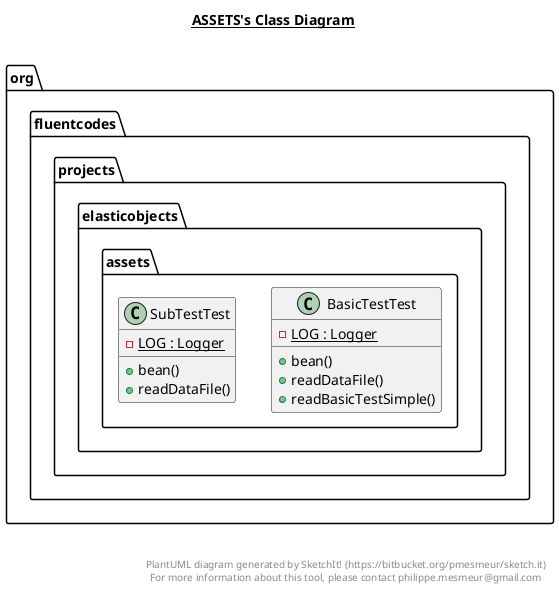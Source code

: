 @startuml

title __ASSETS's Class Diagram__\n

  package org.fluentcodes.projects.elasticobjects {
    package org.fluentcodes.projects.elasticobjects.assets {
      class BasicTestTest {
          {static} - LOG : Logger
          + bean()
          + readDataFile()
          + readBasicTestSimple()
      }
    }
  }
  

  package org.fluentcodes.projects.elasticobjects {
    package org.fluentcodes.projects.elasticobjects.assets {
      class SubTestTest {
          {static} - LOG : Logger
          + bean()
          + readDataFile()
      }
    }
  }
  



right footer


PlantUML diagram generated by SketchIt! (https://bitbucket.org/pmesmeur/sketch.it)
For more information about this tool, please contact philippe.mesmeur@gmail.com
endfooter

@enduml
